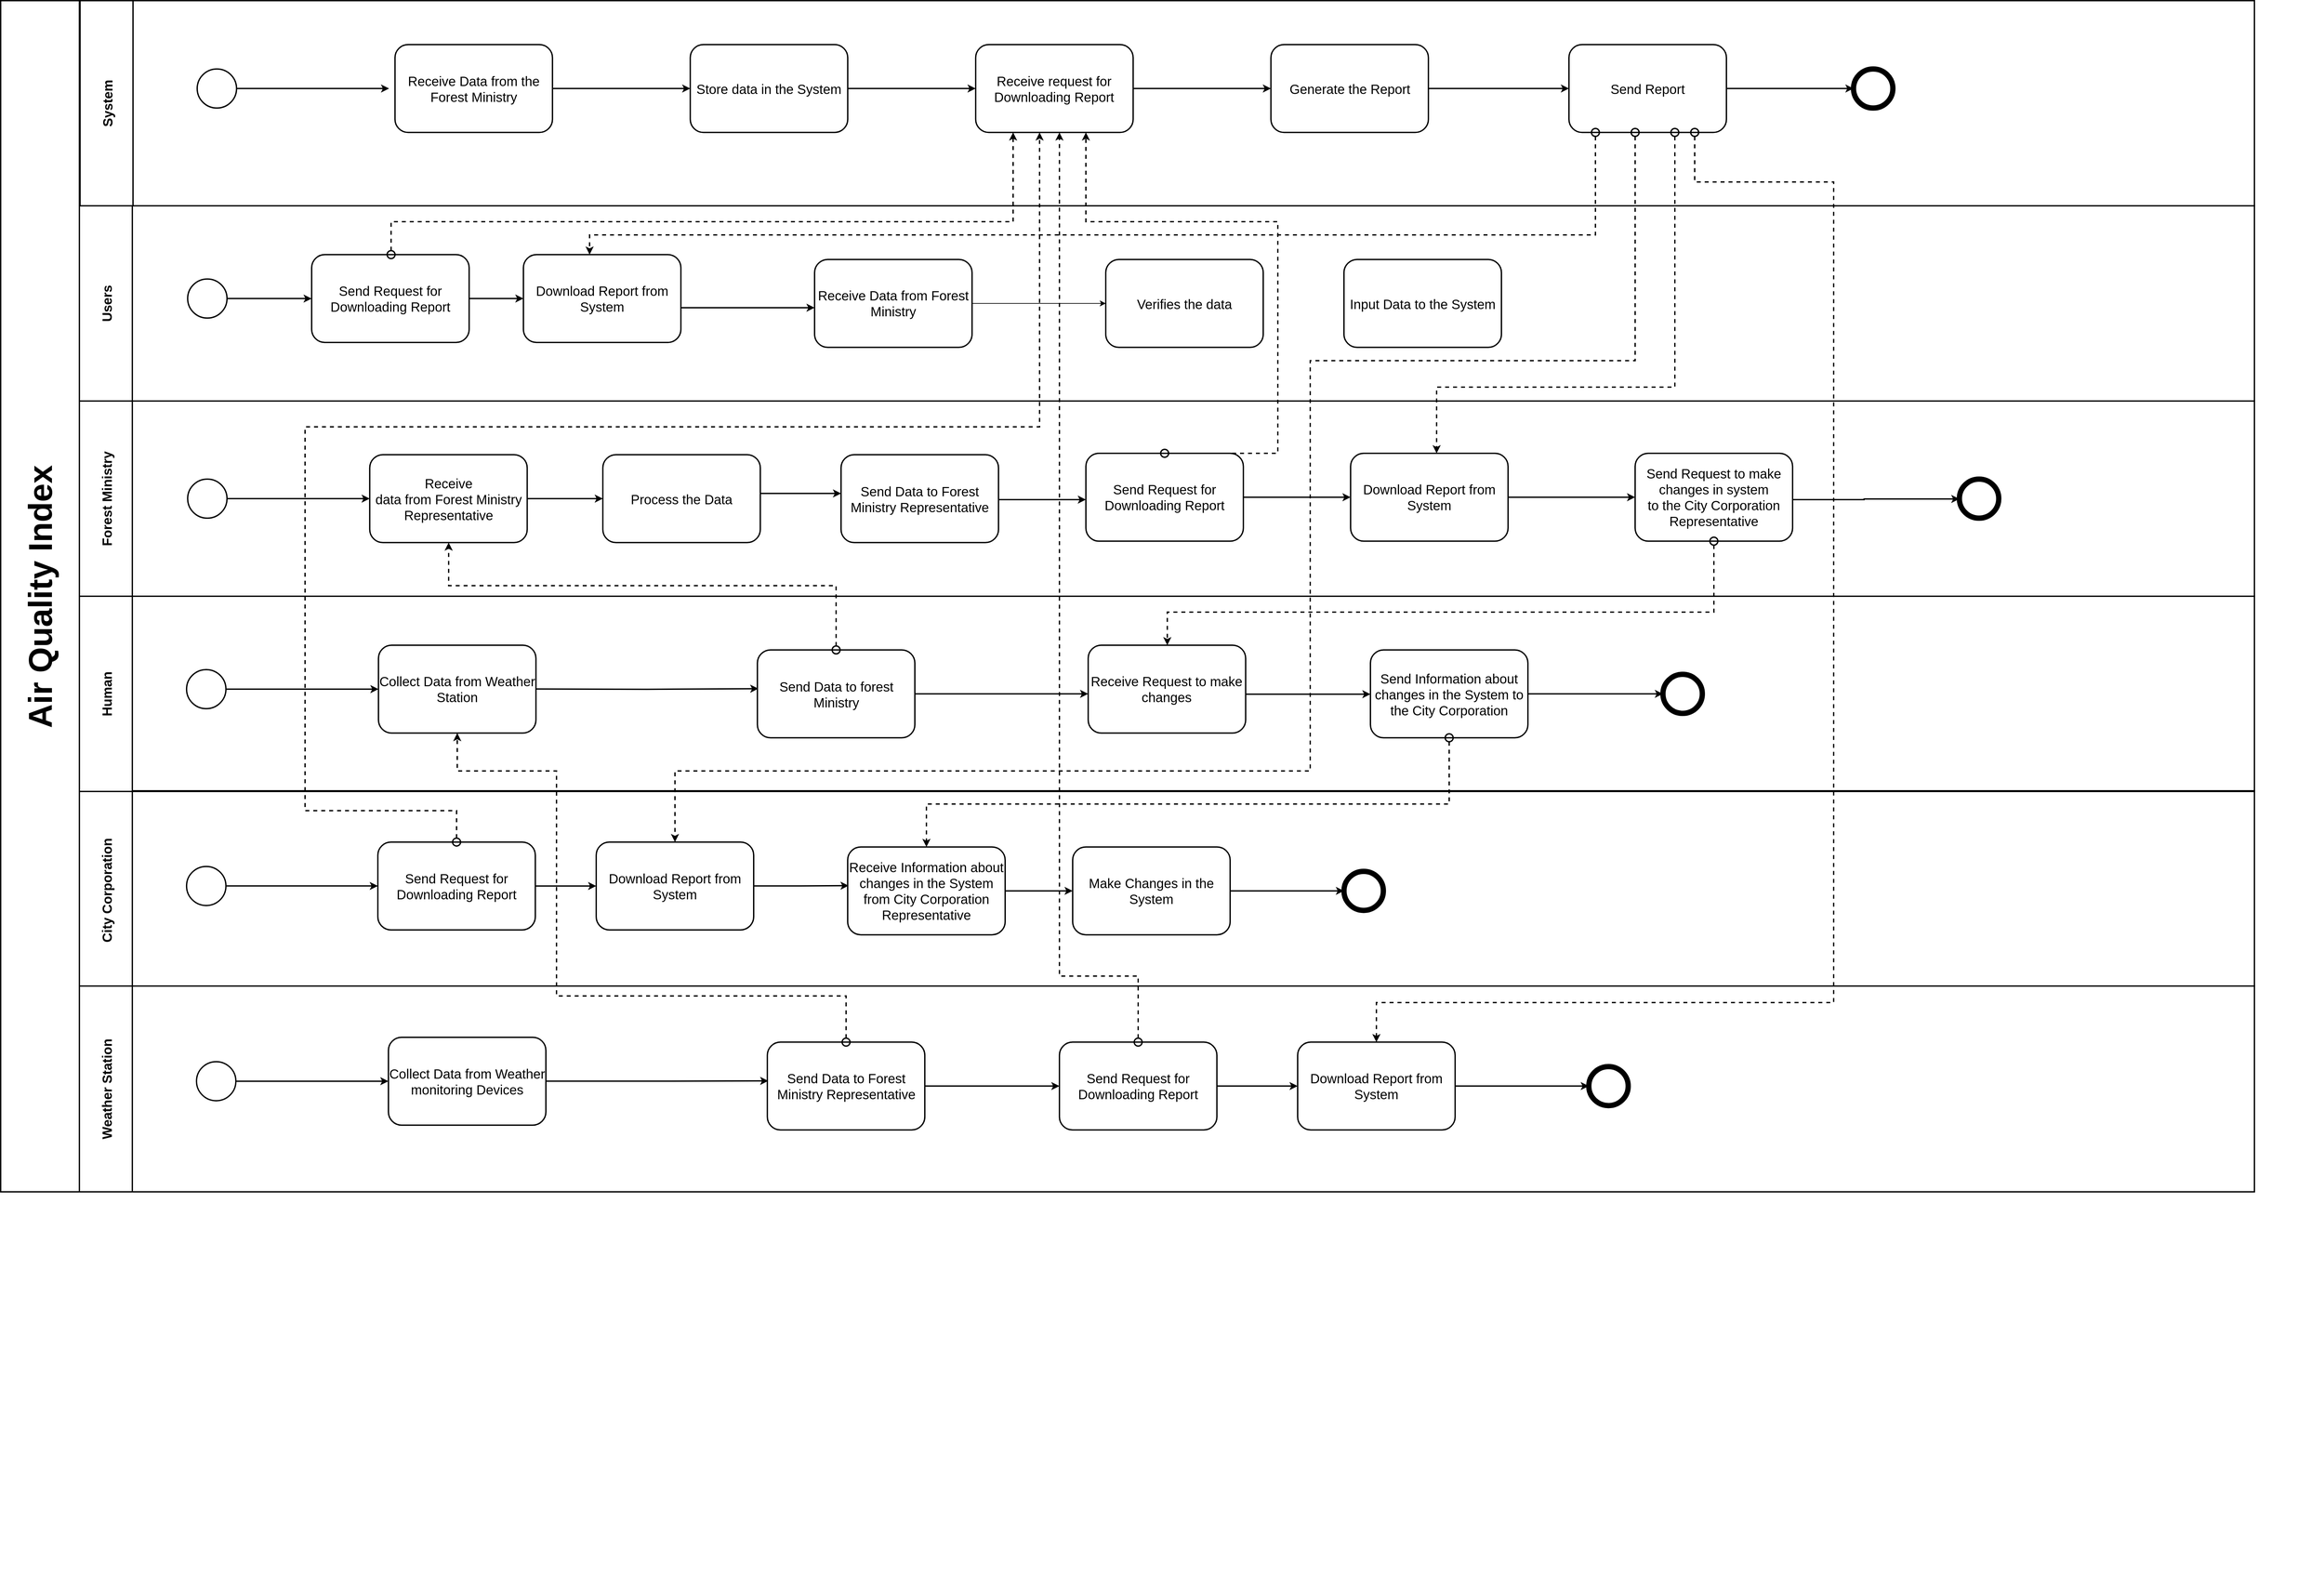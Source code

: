 <mxfile version="20.2.6" type="github">
  <diagram id="EGwHfUXkq1iX7QBWrGjY" name="Page-1">
    <mxGraphModel dx="4152" dy="3416" grid="1" gridSize="10" guides="1" tooltips="1" connect="1" arrows="1" fold="1" page="1" pageScale="1" pageWidth="850" pageHeight="1100" math="0" shadow="0">
      <root>
        <mxCell id="0" />
        <mxCell id="1" parent="0" />
        <mxCell id="KPnS5FJmeg73gy5v9fOs-1" value="" style="group;horizontal=0;" parent="1" connectable="0" vertex="1">
          <mxGeometry x="170" y="-744" width="3510" height="2360" as="geometry" />
        </mxCell>
        <mxCell id="KPnS5FJmeg73gy5v9fOs-2" value="Users" style="swimlane;horizontal=0;startSize=80;strokeWidth=2;fontSize=20;" parent="KPnS5FJmeg73gy5v9fOs-1" vertex="1">
          <mxGeometry x="118.983" y="300" width="3286.907" height="295" as="geometry" />
        </mxCell>
        <mxCell id="KPnS5FJmeg73gy5v9fOs-3" style="edgeStyle=orthogonalEdgeStyle;shape=connector;rounded=0;orthogonalLoop=1;jettySize=auto;html=1;exitX=1;exitY=0.5;exitDx=0;exitDy=0;exitPerimeter=0;labelBackgroundColor=default;fontFamily=Helvetica;fontSize=11;fontColor=default;startArrow=none;startFill=0;endArrow=classic;strokeColor=default;strokeWidth=2;" parent="KPnS5FJmeg73gy5v9fOs-2" source="KPnS5FJmeg73gy5v9fOs-4" target="KPnS5FJmeg73gy5v9fOs-8" edge="1">
          <mxGeometry relative="1" as="geometry" />
        </mxCell>
        <mxCell id="KPnS5FJmeg73gy5v9fOs-4" value="" style="strokeWidth=2;html=1;shape=mxgraph.flowchart.start_2;whiteSpace=wrap;" parent="KPnS5FJmeg73gy5v9fOs-2" vertex="1">
          <mxGeometry x="163.602" y="110.625" width="59.492" height="59" as="geometry" />
        </mxCell>
        <mxCell id="KPnS5FJmeg73gy5v9fOs-5" value="&lt;span style=&quot;font-size: 20px;&quot;&gt;Download Report from System&lt;/span&gt;" style="rounded=1;whiteSpace=wrap;html=1;strokeWidth=2;" parent="KPnS5FJmeg73gy5v9fOs-2" vertex="1">
          <mxGeometry x="671.017" y="73.75" width="237.966" height="132.75" as="geometry" />
        </mxCell>
        <mxCell id="KPnS5FJmeg73gy5v9fOs-6" style="edgeStyle=orthogonalEdgeStyle;rounded=0;orthogonalLoop=1;jettySize=auto;html=1;strokeWidth=2;" parent="KPnS5FJmeg73gy5v9fOs-2" source="KPnS5FJmeg73gy5v9fOs-5" target="KPnS5FJmeg73gy5v9fOs-10" edge="1">
          <mxGeometry relative="1" as="geometry">
            <mxPoint x="1081.017" y="144" as="targetPoint" />
            <Array as="points">
              <mxPoint x="1081" y="154" />
              <mxPoint x="1081" y="154" />
            </Array>
          </mxGeometry>
        </mxCell>
        <mxCell id="KPnS5FJmeg73gy5v9fOs-7" style="edgeStyle=orthogonalEdgeStyle;shape=connector;rounded=0;orthogonalLoop=1;jettySize=auto;html=1;exitX=1;exitY=0.5;exitDx=0;exitDy=0;entryX=0;entryY=0.5;entryDx=0;entryDy=0;labelBackgroundColor=default;fontFamily=Helvetica;fontSize=11;fontColor=default;startArrow=none;startFill=0;endArrow=classic;strokeColor=default;strokeWidth=2;" parent="KPnS5FJmeg73gy5v9fOs-2" source="KPnS5FJmeg73gy5v9fOs-8" target="KPnS5FJmeg73gy5v9fOs-5" edge="1">
          <mxGeometry relative="1" as="geometry" />
        </mxCell>
        <mxCell id="KPnS5FJmeg73gy5v9fOs-8" value="&lt;span style=&quot;font-size: 20px;&quot;&gt;Send Request for Downloading Report&lt;/span&gt;" style="rounded=1;whiteSpace=wrap;html=1;strokeWidth=2;" parent="KPnS5FJmeg73gy5v9fOs-2" vertex="1">
          <mxGeometry x="351.013" y="73.75" width="237.966" height="132.75" as="geometry" />
        </mxCell>
        <mxCell id="KPnS5FJmeg73gy5v9fOs-9" style="edgeStyle=orthogonalEdgeStyle;rounded=0;orthogonalLoop=1;jettySize=auto;html=1;exitX=1;exitY=0.5;exitDx=0;exitDy=0;" parent="KPnS5FJmeg73gy5v9fOs-2" source="KPnS5FJmeg73gy5v9fOs-10" target="KPnS5FJmeg73gy5v9fOs-11" edge="1">
          <mxGeometry relative="1" as="geometry" />
        </mxCell>
        <mxCell id="KPnS5FJmeg73gy5v9fOs-10" value="&lt;span style=&quot;font-size: 20px;&quot;&gt;Receive Data from Forest Ministry&lt;/span&gt;" style="rounded=1;whiteSpace=wrap;html=1;strokeWidth=2;" parent="KPnS5FJmeg73gy5v9fOs-2" vertex="1">
          <mxGeometry x="1111.017" y="81.12" width="237.966" height="132.75" as="geometry" />
        </mxCell>
        <mxCell id="KPnS5FJmeg73gy5v9fOs-11" value="&lt;span style=&quot;font-size: 20px;&quot;&gt;Verifies the data&lt;/span&gt;" style="rounded=1;whiteSpace=wrap;html=1;strokeWidth=2;" parent="KPnS5FJmeg73gy5v9fOs-2" vertex="1">
          <mxGeometry x="1551.017" y="81.13" width="237.966" height="132.75" as="geometry" />
        </mxCell>
        <mxCell id="KPnS5FJmeg73gy5v9fOs-12" value="&lt;span style=&quot;font-size: 20px;&quot;&gt;Input Data to the System&lt;/span&gt;" style="rounded=1;whiteSpace=wrap;html=1;strokeWidth=2;" parent="KPnS5FJmeg73gy5v9fOs-2" vertex="1">
          <mxGeometry x="1911.017" y="81.13" width="237.966" height="132.75" as="geometry" />
        </mxCell>
        <mxCell id="KPnS5FJmeg73gy5v9fOs-13" value="" style="group;strokeWidth=2;" parent="KPnS5FJmeg73gy5v9fOs-1" connectable="0" vertex="1">
          <mxGeometry x="118.983" y="595" width="3391.017" height="1770" as="geometry" />
        </mxCell>
        <mxCell id="KPnS5FJmeg73gy5v9fOs-14" value="" style="group;strokeWidth=2;" parent="KPnS5FJmeg73gy5v9fOs-13" connectable="0" vertex="1">
          <mxGeometry y="295" width="3331.525" height="1475" as="geometry" />
        </mxCell>
        <mxCell id="KPnS5FJmeg73gy5v9fOs-15" value="" style="group;strokeWidth=2;" parent="KPnS5FJmeg73gy5v9fOs-14" connectable="0" vertex="1">
          <mxGeometry width="3331.525" height="1475" as="geometry" />
        </mxCell>
        <mxCell id="KPnS5FJmeg73gy5v9fOs-16" value="Weather Station" style="swimlane;horizontal=0;startSize=80;fillStyle=solid;strokeWidth=2;fontSize=20;fontStyle=1" parent="KPnS5FJmeg73gy5v9fOs-15" vertex="1">
          <mxGeometry y="589" width="3286.91" height="311" as="geometry" />
        </mxCell>
        <mxCell id="KPnS5FJmeg73gy5v9fOs-17" style="edgeStyle=orthogonalEdgeStyle;rounded=0;orthogonalLoop=1;jettySize=auto;html=1;entryX=0;entryY=0.5;entryDx=0;entryDy=0;strokeWidth=2;" parent="KPnS5FJmeg73gy5v9fOs-16" source="KPnS5FJmeg73gy5v9fOs-18" target="KPnS5FJmeg73gy5v9fOs-20" edge="1">
          <mxGeometry relative="1" as="geometry" />
        </mxCell>
        <mxCell id="KPnS5FJmeg73gy5v9fOs-18" value="" style="strokeWidth=2;html=1;shape=mxgraph.flowchart.start_2;whiteSpace=wrap;" parent="KPnS5FJmeg73gy5v9fOs-16" vertex="1">
          <mxGeometry x="176.987" y="114.313" width="59.492" height="59" as="geometry" />
        </mxCell>
        <mxCell id="KPnS5FJmeg73gy5v9fOs-19" style="edgeStyle=orthogonalEdgeStyle;rounded=0;orthogonalLoop=1;jettySize=auto;html=1;entryX=0.006;entryY=0.441;entryDx=0;entryDy=0;entryPerimeter=0;strokeWidth=2;" parent="KPnS5FJmeg73gy5v9fOs-16" source="KPnS5FJmeg73gy5v9fOs-20" target="KPnS5FJmeg73gy5v9fOs-22" edge="1">
          <mxGeometry relative="1" as="geometry" />
        </mxCell>
        <mxCell id="KPnS5FJmeg73gy5v9fOs-20" value="&lt;font style=&quot;font-size: 20px;&quot;&gt;Collect Data from Weather monitoring Devices&lt;/font&gt;" style="rounded=1;whiteSpace=wrap;html=1;strokeWidth=2;" parent="KPnS5FJmeg73gy5v9fOs-16" vertex="1">
          <mxGeometry x="467.008" y="77.438" width="237.966" height="132.75" as="geometry" />
        </mxCell>
        <mxCell id="KPnS5FJmeg73gy5v9fOs-21" style="edgeStyle=orthogonalEdgeStyle;rounded=0;orthogonalLoop=1;jettySize=auto;html=1;strokeWidth=2;" parent="KPnS5FJmeg73gy5v9fOs-16" source="KPnS5FJmeg73gy5v9fOs-22" target="KPnS5FJmeg73gy5v9fOs-25" edge="1">
          <mxGeometry relative="1" as="geometry">
            <mxPoint x="1502.16" y="150.845" as="targetPoint" />
          </mxGeometry>
        </mxCell>
        <mxCell id="KPnS5FJmeg73gy5v9fOs-22" value="&lt;font style=&quot;font-size: 20px;&quot;&gt;Send Data to Forest Ministry Representative&lt;/font&gt;" style="rounded=1;whiteSpace=wrap;html=1;strokeWidth=2;" parent="KPnS5FJmeg73gy5v9fOs-16" vertex="1">
          <mxGeometry x="1039.614" y="84.812" width="237.966" height="132.75" as="geometry" />
        </mxCell>
        <mxCell id="KPnS5FJmeg73gy5v9fOs-23" value="&lt;font style=&quot;font-size: 20px;&quot;&gt;Download Report from System&lt;/font&gt;" style="rounded=1;whiteSpace=wrap;html=1;strokeWidth=2;" parent="KPnS5FJmeg73gy5v9fOs-16" vertex="1">
          <mxGeometry x="1841.013" y="84.81" width="237.966" height="132.75" as="geometry" />
        </mxCell>
        <mxCell id="KPnS5FJmeg73gy5v9fOs-24" style="edgeStyle=orthogonalEdgeStyle;rounded=0;orthogonalLoop=1;jettySize=auto;html=1;strokeWidth=2;" parent="KPnS5FJmeg73gy5v9fOs-16" source="KPnS5FJmeg73gy5v9fOs-23" target="KPnS5FJmeg73gy5v9fOs-27" edge="1">
          <mxGeometry relative="1" as="geometry">
            <mxPoint x="2242.447" y="150.728" as="targetPoint" />
          </mxGeometry>
        </mxCell>
        <mxCell id="KPnS5FJmeg73gy5v9fOs-25" value="&lt;font style=&quot;font-size: 20px;&quot;&gt;Send Request for Downloading Report&lt;/font&gt;" style="rounded=1;whiteSpace=wrap;html=1;strokeWidth=2;" parent="KPnS5FJmeg73gy5v9fOs-16" vertex="1">
          <mxGeometry x="1481.013" y="84.81" width="237.966" height="132.75" as="geometry" />
        </mxCell>
        <mxCell id="KPnS5FJmeg73gy5v9fOs-26" style="edgeStyle=orthogonalEdgeStyle;rounded=0;orthogonalLoop=1;jettySize=auto;html=1;strokeWidth=2;" parent="KPnS5FJmeg73gy5v9fOs-16" source="KPnS5FJmeg73gy5v9fOs-25" target="KPnS5FJmeg73gy5v9fOs-23" edge="1">
          <mxGeometry relative="1" as="geometry">
            <mxPoint x="1482.036" y="-278.965" as="sourcePoint" />
            <mxPoint x="1532.034" y="-272.63" as="targetPoint" />
          </mxGeometry>
        </mxCell>
        <mxCell id="KPnS5FJmeg73gy5v9fOs-27" value="" style="strokeWidth=8;html=1;shape=mxgraph.flowchart.start_2;whiteSpace=wrap;" parent="KPnS5FJmeg73gy5v9fOs-16" vertex="1">
          <mxGeometry x="2281.021" y="121.69" width="59.492" height="59" as="geometry" />
        </mxCell>
        <mxCell id="KPnS5FJmeg73gy5v9fOs-28" value="City Corporation " style="swimlane;horizontal=0;startSize=80;strokeWidth=2;fontSize=20;" parent="KPnS5FJmeg73gy5v9fOs-15" vertex="1">
          <mxGeometry y="294" width="3286.907" height="295" as="geometry" />
        </mxCell>
        <mxCell id="KPnS5FJmeg73gy5v9fOs-29" value="" style="strokeWidth=2;html=1;shape=mxgraph.flowchart.start_2;whiteSpace=wrap;" parent="KPnS5FJmeg73gy5v9fOs-28" vertex="1">
          <mxGeometry x="161.952" y="114.315" width="59.492" height="59" as="geometry" />
        </mxCell>
        <mxCell id="KPnS5FJmeg73gy5v9fOs-30" value="" style="strokeWidth=8;html=1;shape=mxgraph.flowchart.start_2;whiteSpace=wrap;" parent="KPnS5FJmeg73gy5v9fOs-28" vertex="1">
          <mxGeometry x="1911.021" y="121.69" width="59.492" height="59" as="geometry" />
        </mxCell>
        <mxCell id="KPnS5FJmeg73gy5v9fOs-31" value="&lt;font style=&quot;font-size: 20px;&quot;&gt;Download Report from System&lt;/font&gt;" style="rounded=1;whiteSpace=wrap;html=1;strokeWidth=2;" parent="KPnS5FJmeg73gy5v9fOs-28" vertex="1">
          <mxGeometry x="781.013" y="77.44" width="237.966" height="132.75" as="geometry" />
        </mxCell>
        <mxCell id="KPnS5FJmeg73gy5v9fOs-32" style="edgeStyle=orthogonalEdgeStyle;rounded=0;orthogonalLoop=1;jettySize=auto;html=1;strokeWidth=2;" parent="KPnS5FJmeg73gy5v9fOs-28" source="KPnS5FJmeg73gy5v9fOs-29" target="KPnS5FJmeg73gy5v9fOs-38" edge="1">
          <mxGeometry relative="1" as="geometry">
            <mxPoint x="411.017" y="144" as="targetPoint" />
          </mxGeometry>
        </mxCell>
        <mxCell id="KPnS5FJmeg73gy5v9fOs-33" style="edgeStyle=orthogonalEdgeStyle;rounded=0;orthogonalLoop=1;jettySize=auto;html=1;strokeWidth=2;" parent="KPnS5FJmeg73gy5v9fOs-28" source="KPnS5FJmeg73gy5v9fOs-34" target="KPnS5FJmeg73gy5v9fOs-36" edge="1">
          <mxGeometry relative="1" as="geometry">
            <mxPoint x="1501.017" y="151" as="targetPoint" />
          </mxGeometry>
        </mxCell>
        <mxCell id="KPnS5FJmeg73gy5v9fOs-34" value="&lt;font style=&quot;font-size: 20px;&quot;&gt;Receive Information about changes in the System from City Corporation Representative&lt;/font&gt;" style="rounded=1;whiteSpace=wrap;html=1;strokeWidth=2;" parent="KPnS5FJmeg73gy5v9fOs-28" vertex="1">
          <mxGeometry x="1161.019" y="84.815" width="237.966" height="132.75" as="geometry" />
        </mxCell>
        <mxCell id="KPnS5FJmeg73gy5v9fOs-35" style="edgeStyle=orthogonalEdgeStyle;rounded=0;orthogonalLoop=1;jettySize=auto;html=1;entryX=0.006;entryY=0.441;entryDx=0;entryDy=0;entryPerimeter=0;strokeWidth=2;" parent="KPnS5FJmeg73gy5v9fOs-28" source="KPnS5FJmeg73gy5v9fOs-31" target="KPnS5FJmeg73gy5v9fOs-34" edge="1">
          <mxGeometry relative="1" as="geometry" />
        </mxCell>
        <mxCell id="KPnS5FJmeg73gy5v9fOs-36" value="&lt;font style=&quot;font-size: 20px;&quot;&gt;Make Changes in the System&lt;/font&gt;" style="rounded=1;whiteSpace=wrap;html=1;strokeWidth=2;" parent="KPnS5FJmeg73gy5v9fOs-28" vertex="1">
          <mxGeometry x="1501.019" y="84.815" width="237.966" height="132.75" as="geometry" />
        </mxCell>
        <mxCell id="KPnS5FJmeg73gy5v9fOs-37" style="edgeStyle=orthogonalEdgeStyle;rounded=0;orthogonalLoop=1;jettySize=auto;html=1;strokeWidth=2;" parent="KPnS5FJmeg73gy5v9fOs-28" source="KPnS5FJmeg73gy5v9fOs-36" target="KPnS5FJmeg73gy5v9fOs-30" edge="1">
          <mxGeometry relative="1" as="geometry">
            <mxPoint x="1751.015" y="150.6" as="sourcePoint" />
            <mxPoint x="1891.017" y="151" as="targetPoint" />
          </mxGeometry>
        </mxCell>
        <mxCell id="KPnS5FJmeg73gy5v9fOs-38" value="&lt;font style=&quot;font-size: 20px;&quot;&gt;Send Request for Downloading Report&lt;/font&gt;" style="rounded=1;whiteSpace=wrap;html=1;strokeWidth=2;" parent="KPnS5FJmeg73gy5v9fOs-28" vertex="1">
          <mxGeometry x="451.013" y="77.44" width="237.966" height="132.75" as="geometry" />
        </mxCell>
        <mxCell id="KPnS5FJmeg73gy5v9fOs-39" style="edgeStyle=orthogonalEdgeStyle;rounded=0;orthogonalLoop=1;jettySize=auto;html=1;strokeWidth=2;" parent="KPnS5FJmeg73gy5v9fOs-28" source="KPnS5FJmeg73gy5v9fOs-38" target="KPnS5FJmeg73gy5v9fOs-31" edge="1">
          <mxGeometry relative="1" as="geometry">
            <mxPoint x="711.019" y="153.665" as="sourcePoint" />
            <mxPoint x="761.017" y="160" as="targetPoint" />
          </mxGeometry>
        </mxCell>
        <mxCell id="KPnS5FJmeg73gy5v9fOs-40" value="Human" style="swimlane;horizontal=0;startSize=80;strokeWidth=2;fontSize=20;" parent="KPnS5FJmeg73gy5v9fOs-15" vertex="1">
          <mxGeometry width="3286.907" height="295" as="geometry" />
        </mxCell>
        <mxCell id="KPnS5FJmeg73gy5v9fOs-41" value="" style="strokeWidth=2;html=1;shape=mxgraph.flowchart.start_2;whiteSpace=wrap;" parent="KPnS5FJmeg73gy5v9fOs-40" vertex="1">
          <mxGeometry x="161.952" y="110.875" width="59.492" height="59" as="geometry" />
        </mxCell>
        <mxCell id="KPnS5FJmeg73gy5v9fOs-42" style="edgeStyle=orthogonalEdgeStyle;rounded=0;orthogonalLoop=1;jettySize=auto;html=1;entryX=0;entryY=0.5;entryDx=0;entryDy=0;strokeWidth=2;" parent="KPnS5FJmeg73gy5v9fOs-40" source="KPnS5FJmeg73gy5v9fOs-41" target="KPnS5FJmeg73gy5v9fOs-43" edge="1">
          <mxGeometry relative="1" as="geometry" />
        </mxCell>
        <mxCell id="KPnS5FJmeg73gy5v9fOs-43" value="&lt;font style=&quot;font-size: 20px;&quot;&gt;Collect Data from Weather Station&lt;/font&gt;" style="rounded=1;whiteSpace=wrap;html=1;strokeWidth=2;" parent="KPnS5FJmeg73gy5v9fOs-40" vertex="1">
          <mxGeometry x="451.973" y="74.0" width="237.966" height="132.75" as="geometry" />
        </mxCell>
        <mxCell id="KPnS5FJmeg73gy5v9fOs-44" style="edgeStyle=orthogonalEdgeStyle;rounded=0;orthogonalLoop=1;jettySize=auto;html=1;entryX=0.006;entryY=0.441;entryDx=0;entryDy=0;entryPerimeter=0;strokeWidth=2;" parent="KPnS5FJmeg73gy5v9fOs-40" target="KPnS5FJmeg73gy5v9fOs-45" edge="1">
          <mxGeometry relative="1" as="geometry">
            <mxPoint x="689.939" y="140.075" as="sourcePoint" />
          </mxGeometry>
        </mxCell>
        <mxCell id="KPnS5FJmeg73gy5v9fOs-45" value="&lt;font style=&quot;font-size: 20px;&quot;&gt;Send Data to forest Ministry&lt;/font&gt;" style="rounded=1;whiteSpace=wrap;html=1;strokeWidth=2;" parent="KPnS5FJmeg73gy5v9fOs-40" vertex="1">
          <mxGeometry x="1024.579" y="81.125" width="237.966" height="132.75" as="geometry" />
        </mxCell>
        <mxCell id="KPnS5FJmeg73gy5v9fOs-46" value="&lt;font style=&quot;font-size: 20px;&quot;&gt;Receive Request to make changes&lt;/font&gt;" style="rounded=1;whiteSpace=wrap;html=1;strokeWidth=2;" parent="KPnS5FJmeg73gy5v9fOs-40" vertex="1">
          <mxGeometry x="1524.469" y="74.005" width="237.966" height="132.75" as="geometry" />
        </mxCell>
        <mxCell id="KPnS5FJmeg73gy5v9fOs-47" style="edgeStyle=orthogonalEdgeStyle;rounded=0;orthogonalLoop=1;jettySize=auto;html=1;strokeWidth=2;" parent="KPnS5FJmeg73gy5v9fOs-40" source="KPnS5FJmeg73gy5v9fOs-45" target="KPnS5FJmeg73gy5v9fOs-46" edge="1">
          <mxGeometry relative="1" as="geometry">
            <mxPoint x="1281.019" y="150.235" as="sourcePoint" />
            <mxPoint x="1481.017" y="164" as="targetPoint" />
            <Array as="points">
              <mxPoint x="1451" y="148" />
              <mxPoint x="1451" y="148" />
            </Array>
          </mxGeometry>
        </mxCell>
        <mxCell id="KPnS5FJmeg73gy5v9fOs-48" value="&lt;font style=&quot;font-size: 20px;&quot;&gt;Send Information about changes in the System to the City Corporation&lt;/font&gt;" style="rounded=1;whiteSpace=wrap;html=1;strokeWidth=2;" parent="KPnS5FJmeg73gy5v9fOs-40" vertex="1">
          <mxGeometry x="1951.019" y="81.125" width="237.966" height="132.75" as="geometry" />
        </mxCell>
        <mxCell id="KPnS5FJmeg73gy5v9fOs-49" style="edgeStyle=orthogonalEdgeStyle;rounded=0;orthogonalLoop=1;jettySize=auto;html=1;strokeWidth=2;" parent="KPnS5FJmeg73gy5v9fOs-40" source="KPnS5FJmeg73gy5v9fOs-46" target="KPnS5FJmeg73gy5v9fOs-48" edge="1">
          <mxGeometry relative="1" as="geometry">
            <mxPoint x="1791.015" y="146.781" as="sourcePoint" />
            <mxPoint x="1908.017" y="154" as="targetPoint" />
            <Array as="points">
              <mxPoint x="1811" y="148" />
              <mxPoint x="1811" y="148" />
            </Array>
          </mxGeometry>
        </mxCell>
        <mxCell id="KPnS5FJmeg73gy5v9fOs-50" value="" style="strokeWidth=8;html=1;shape=mxgraph.flowchart.start_2;whiteSpace=wrap;" parent="KPnS5FJmeg73gy5v9fOs-40" vertex="1">
          <mxGeometry x="2393.051" y="118.0" width="59.492" height="59" as="geometry" />
        </mxCell>
        <mxCell id="KPnS5FJmeg73gy5v9fOs-51" style="edgeStyle=orthogonalEdgeStyle;rounded=0;orthogonalLoop=1;jettySize=auto;html=1;strokeWidth=2;" parent="KPnS5FJmeg73gy5v9fOs-40" source="KPnS5FJmeg73gy5v9fOs-48" target="KPnS5FJmeg73gy5v9fOs-50" edge="1">
          <mxGeometry relative="1" as="geometry">
            <mxPoint x="2221.015" y="147.453" as="sourcePoint" />
            <mxPoint x="2084.064" y="-292.69" as="targetPoint" />
          </mxGeometry>
        </mxCell>
        <mxCell id="KPnS5FJmeg73gy5v9fOs-52" style="edgeStyle=orthogonalEdgeStyle;rounded=0;orthogonalLoop=1;jettySize=auto;html=1;dashed=1;startArrow=oval;startFill=0;endArrow=classic;endFill=1;strokeWidth=2;startSize=12;" parent="KPnS5FJmeg73gy5v9fOs-15" source="KPnS5FJmeg73gy5v9fOs-22" target="KPnS5FJmeg73gy5v9fOs-43" edge="1">
          <mxGeometry relative="1" as="geometry">
            <Array as="points">
              <mxPoint x="1159" y="604" />
              <mxPoint x="721" y="604" />
              <mxPoint x="721" y="264" />
              <mxPoint x="571" y="264" />
            </Array>
            <mxPoint x="251.017" y="234" as="targetPoint" />
          </mxGeometry>
        </mxCell>
        <mxCell id="KPnS5FJmeg73gy5v9fOs-53" style="edgeStyle=orthogonalEdgeStyle;rounded=0;orthogonalLoop=1;jettySize=auto;html=1;exitX=0.5;exitY=1;exitDx=0;exitDy=0;dashed=1;startArrow=oval;startFill=0;startSize=12;sourcePerimeterSpacing=0;strokeWidth=2;" parent="KPnS5FJmeg73gy5v9fOs-15" source="KPnS5FJmeg73gy5v9fOs-48" target="KPnS5FJmeg73gy5v9fOs-34" edge="1">
          <mxGeometry relative="1" as="geometry">
            <Array as="points">
              <mxPoint x="2070" y="314" />
              <mxPoint x="1280" y="314" />
            </Array>
          </mxGeometry>
        </mxCell>
        <mxCell id="KPnS5FJmeg73gy5v9fOs-54" value="Forest Ministry" style="swimlane;horizontal=0;startSize=80;strokeWidth=2;fontSize=20;rounded=0;swimlaneLine=1;" parent="KPnS5FJmeg73gy5v9fOs-13" vertex="1">
          <mxGeometry width="3286.907" height="295" as="geometry">
            <mxRectangle x="880" y="360" width="40" height="150" as="alternateBounds" />
          </mxGeometry>
        </mxCell>
        <mxCell id="KPnS5FJmeg73gy5v9fOs-55" style="edgeStyle=orthogonalEdgeStyle;rounded=0;orthogonalLoop=1;jettySize=auto;html=1;strokeWidth=2;" parent="KPnS5FJmeg73gy5v9fOs-54" source="KPnS5FJmeg73gy5v9fOs-63" target="KPnS5FJmeg73gy5v9fOs-67" edge="1">
          <mxGeometry relative="1" as="geometry">
            <mxPoint x="2341.017" y="145.38" as="targetPoint" />
            <mxPoint x="2111.017" y="149" as="sourcePoint" />
          </mxGeometry>
        </mxCell>
        <mxCell id="KPnS5FJmeg73gy5v9fOs-56" value="&lt;font style=&quot;font-size: 20px;&quot;&gt;Send Data to Forest Ministry Representative&lt;/font&gt;" style="rounded=1;whiteSpace=wrap;html=1;strokeWidth=2;" parent="KPnS5FJmeg73gy5v9fOs-54" vertex="1">
          <mxGeometry x="1151.012" y="81.125" width="237.966" height="132.75" as="geometry" />
        </mxCell>
        <mxCell id="KPnS5FJmeg73gy5v9fOs-57" style="edgeStyle=orthogonalEdgeStyle;rounded=0;orthogonalLoop=1;jettySize=auto;html=1;entryX=0;entryY=0.5;entryDx=0;entryDy=0;strokeWidth=2;" parent="KPnS5FJmeg73gy5v9fOs-54" source="KPnS5FJmeg73gy5v9fOs-62" target="KPnS5FJmeg73gy5v9fOs-61" edge="1">
          <mxGeometry relative="1" as="geometry" />
        </mxCell>
        <mxCell id="KPnS5FJmeg73gy5v9fOs-58" style="edgeStyle=orthogonalEdgeStyle;rounded=0;orthogonalLoop=1;jettySize=auto;html=1;exitX=1;exitY=0.441;exitDx=0;exitDy=0;exitPerimeter=0;strokeWidth=2;" parent="KPnS5FJmeg73gy5v9fOs-54" source="KPnS5FJmeg73gy5v9fOs-59" target="KPnS5FJmeg73gy5v9fOs-56" edge="1">
          <mxGeometry relative="1" as="geometry">
            <mxPoint x="1181.017" y="140" as="targetPoint" />
            <Array as="points">
              <mxPoint x="1190" y="140" />
              <mxPoint x="1190" y="147" />
            </Array>
          </mxGeometry>
        </mxCell>
        <mxCell id="KPnS5FJmeg73gy5v9fOs-59" value="&lt;font style=&quot;font-size: 20px;&quot;&gt;Process the Data&lt;/font&gt;" style="rounded=1;whiteSpace=wrap;html=1;strokeWidth=2;" parent="KPnS5FJmeg73gy5v9fOs-54" vertex="1">
          <mxGeometry x="791.014" y="81.125" width="237.966" height="132.75" as="geometry" />
        </mxCell>
        <mxCell id="KPnS5FJmeg73gy5v9fOs-60" style="edgeStyle=orthogonalEdgeStyle;rounded=0;orthogonalLoop=1;jettySize=auto;html=1;exitX=1;exitY=0.5;exitDx=0;exitDy=0;entryX=0;entryY=0.5;entryDx=0;entryDy=0;fontSize=27;strokeWidth=2;" parent="KPnS5FJmeg73gy5v9fOs-54" source="KPnS5FJmeg73gy5v9fOs-61" target="KPnS5FJmeg73gy5v9fOs-59" edge="1">
          <mxGeometry relative="1" as="geometry" />
        </mxCell>
        <mxCell id="KPnS5FJmeg73gy5v9fOs-61" value="&lt;span style=&quot;font-size: 20px;&quot;&gt;Receive&lt;br&gt;data from Forest Ministry Representative&lt;/span&gt;" style="rounded=1;whiteSpace=wrap;html=1;strokeWidth=2;" parent="KPnS5FJmeg73gy5v9fOs-54" vertex="1">
          <mxGeometry x="438.75" y="81.125" width="237.966" height="132.75" as="geometry" />
        </mxCell>
        <mxCell id="KPnS5FJmeg73gy5v9fOs-62" value="" style="strokeWidth=2;html=1;shape=mxgraph.flowchart.start_2;whiteSpace=wrap;" parent="KPnS5FJmeg73gy5v9fOs-54" vertex="1">
          <mxGeometry x="163.602" y="118" width="59.492" height="59" as="geometry" />
        </mxCell>
        <mxCell id="KPnS5FJmeg73gy5v9fOs-63" value="&lt;font style=&quot;font-size: 20px;&quot;&gt;Download Report from System&lt;/font&gt;" style="rounded=1;whiteSpace=wrap;html=1;strokeWidth=2;" parent="KPnS5FJmeg73gy5v9fOs-54" vertex="1">
          <mxGeometry x="1921.013" y="79" width="237.966" height="132.75" as="geometry" />
        </mxCell>
        <mxCell id="KPnS5FJmeg73gy5v9fOs-64" value="&lt;font style=&quot;font-size: 20px;&quot;&gt;Send Request for Downloading Report&lt;/font&gt;" style="rounded=1;whiteSpace=wrap;html=1;strokeWidth=2;" parent="KPnS5FJmeg73gy5v9fOs-54" vertex="1">
          <mxGeometry x="1521.013" y="79" width="237.966" height="132.75" as="geometry" />
        </mxCell>
        <mxCell id="KPnS5FJmeg73gy5v9fOs-65" style="edgeStyle=orthogonalEdgeStyle;rounded=0;orthogonalLoop=1;jettySize=auto;html=1;strokeWidth=2;" parent="KPnS5FJmeg73gy5v9fOs-54" source="KPnS5FJmeg73gy5v9fOs-64" target="KPnS5FJmeg73gy5v9fOs-63" edge="1">
          <mxGeometry relative="1" as="geometry">
            <mxPoint x="1861.017" y="139" as="targetPoint" />
            <mxPoint x="1771.019" y="144.79" as="sourcePoint" />
          </mxGeometry>
        </mxCell>
        <mxCell id="KPnS5FJmeg73gy5v9fOs-66" style="edgeStyle=orthogonalEdgeStyle;rounded=0;orthogonalLoop=1;jettySize=auto;html=1;strokeWidth=2;" parent="KPnS5FJmeg73gy5v9fOs-54" source="KPnS5FJmeg73gy5v9fOs-56" target="KPnS5FJmeg73gy5v9fOs-64" edge="1">
          <mxGeometry relative="1" as="geometry">
            <mxPoint x="1471.017" y="179" as="targetPoint" />
            <mxPoint x="1401.019" y="149.025" as="sourcePoint" />
            <Array as="points">
              <mxPoint x="1471" y="149" />
              <mxPoint x="1471" y="149" />
            </Array>
          </mxGeometry>
        </mxCell>
        <mxCell id="KPnS5FJmeg73gy5v9fOs-67" value="&lt;font style=&quot;font-size: 20px;&quot;&gt;Send Request to make changes in system &lt;br&gt;to the City Corporation Representative&lt;/font&gt;" style="rounded=1;whiteSpace=wrap;html=1;strokeWidth=2;" parent="KPnS5FJmeg73gy5v9fOs-54" vertex="1">
          <mxGeometry x="2351.013" y="79" width="237.966" height="132.75" as="geometry" />
        </mxCell>
        <mxCell id="KPnS5FJmeg73gy5v9fOs-68" value="" style="strokeWidth=8;html=1;shape=mxgraph.flowchart.start_2;whiteSpace=wrap;" parent="KPnS5FJmeg73gy5v9fOs-54" vertex="1">
          <mxGeometry x="2841.021" y="118" width="59.492" height="59" as="geometry" />
        </mxCell>
        <mxCell id="KPnS5FJmeg73gy5v9fOs-69" style="edgeStyle=orthogonalEdgeStyle;rounded=0;orthogonalLoop=1;jettySize=auto;html=1;strokeWidth=2;" parent="KPnS5FJmeg73gy5v9fOs-54" source="KPnS5FJmeg73gy5v9fOs-67" target="KPnS5FJmeg73gy5v9fOs-68" edge="1">
          <mxGeometry relative="1" as="geometry">
            <mxPoint x="2793.053" y="148.995" as="targetPoint" />
            <mxPoint x="2601.019" y="148.995" as="sourcePoint" />
            <Array as="points">
              <mxPoint x="2697" y="149" />
              <mxPoint x="2793" y="148" />
            </Array>
          </mxGeometry>
        </mxCell>
        <mxCell id="KPnS5FJmeg73gy5v9fOs-70" style="edgeStyle=orthogonalEdgeStyle;rounded=0;orthogonalLoop=1;jettySize=auto;html=1;exitX=0.5;exitY=0;exitDx=0;exitDy=0;dashed=1;startArrow=oval;startFill=0;startSize=12;sourcePerimeterSpacing=0;strokeWidth=2;" parent="KPnS5FJmeg73gy5v9fOs-13" source="KPnS5FJmeg73gy5v9fOs-45" target="KPnS5FJmeg73gy5v9fOs-61" edge="1">
          <mxGeometry relative="1" as="geometry">
            <Array as="points">
              <mxPoint x="1143" y="279" />
              <mxPoint x="558" y="279" />
            </Array>
          </mxGeometry>
        </mxCell>
        <mxCell id="KPnS5FJmeg73gy5v9fOs-71" style="edgeStyle=orthogonalEdgeStyle;rounded=0;orthogonalLoop=1;jettySize=auto;html=1;exitX=0.5;exitY=1;exitDx=0;exitDy=0;dashed=1;startArrow=oval;startFill=0;startSize=12;sourcePerimeterSpacing=0;strokeWidth=2;" parent="KPnS5FJmeg73gy5v9fOs-13" source="KPnS5FJmeg73gy5v9fOs-67" target="KPnS5FJmeg73gy5v9fOs-46" edge="1">
          <mxGeometry relative="1" as="geometry">
            <mxPoint x="1551.017" y="359" as="targetPoint" />
            <Array as="points">
              <mxPoint x="2470" y="319" />
              <mxPoint x="1644" y="319" />
            </Array>
          </mxGeometry>
        </mxCell>
        <mxCell id="KPnS5FJmeg73gy5v9fOs-72" value="System" style="swimlane;horizontal=0;startSize=80;strokeWidth=2;fontSize=20;" parent="KPnS5FJmeg73gy5v9fOs-1" vertex="1">
          <mxGeometry x="120" y="-10" width="3285.89" height="310" as="geometry" />
        </mxCell>
        <mxCell id="KPnS5FJmeg73gy5v9fOs-73" style="edgeStyle=orthogonalEdgeStyle;shape=connector;rounded=0;orthogonalLoop=1;jettySize=auto;html=1;exitX=1;exitY=0.5;exitDx=0;exitDy=0;exitPerimeter=0;labelBackgroundColor=default;fontFamily=Helvetica;fontSize=11;fontColor=default;startArrow=none;startFill=0;endArrow=classic;strokeColor=default;strokeWidth=2;" parent="KPnS5FJmeg73gy5v9fOs-72" source="KPnS5FJmeg73gy5v9fOs-74" edge="1">
          <mxGeometry relative="1" as="geometry">
            <mxPoint x="467.008" y="132.75" as="targetPoint" />
          </mxGeometry>
        </mxCell>
        <mxCell id="KPnS5FJmeg73gy5v9fOs-74" value="" style="strokeWidth=2;html=1;shape=mxgraph.flowchart.start_2;whiteSpace=wrap;" parent="KPnS5FJmeg73gy5v9fOs-72" vertex="1">
          <mxGeometry x="176.987" y="103.25" width="59.492" height="59" as="geometry" />
        </mxCell>
        <mxCell id="KPnS5FJmeg73gy5v9fOs-75" value="" style="strokeWidth=8;html=1;shape=mxgraph.flowchart.start_2;whiteSpace=wrap;" parent="KPnS5FJmeg73gy5v9fOs-72" vertex="1">
          <mxGeometry x="2680.004" y="103.25" width="59.492" height="59" as="geometry" />
        </mxCell>
        <mxCell id="KPnS5FJmeg73gy5v9fOs-76" value="&lt;font style=&quot;font-size: 20px;&quot;&gt;Receive Data from the Forest Ministry&lt;/font&gt;" style="rounded=1;whiteSpace=wrap;html=1;strokeWidth=2;" parent="KPnS5FJmeg73gy5v9fOs-72" vertex="1">
          <mxGeometry x="475.932" y="66.375" width="237.966" height="132.75" as="geometry" />
        </mxCell>
        <mxCell id="KPnS5FJmeg73gy5v9fOs-77" value="&lt;font style=&quot;font-size: 20px;&quot;&gt;Store data in the System&lt;/font&gt;" style="rounded=1;whiteSpace=wrap;html=1;strokeWidth=2;" parent="KPnS5FJmeg73gy5v9fOs-72" vertex="1">
          <mxGeometry x="922.119" y="66.375" width="237.966" height="132.75" as="geometry" />
        </mxCell>
        <mxCell id="KPnS5FJmeg73gy5v9fOs-78" style="edgeStyle=orthogonalEdgeStyle;rounded=0;orthogonalLoop=1;jettySize=auto;html=1;entryX=0;entryY=0.5;entryDx=0;entryDy=0;startArrow=none;startFill=0;endArrow=classic;endFill=1;strokeWidth=2;" parent="KPnS5FJmeg73gy5v9fOs-72" source="KPnS5FJmeg73gy5v9fOs-79" target="KPnS5FJmeg73gy5v9fOs-81" edge="1">
          <mxGeometry relative="1" as="geometry" />
        </mxCell>
        <mxCell id="KPnS5FJmeg73gy5v9fOs-79" value="&lt;font style=&quot;font-size: 20px;&quot;&gt;Receive request for Downloading Report&lt;/font&gt;" style="rounded=1;whiteSpace=wrap;html=1;strokeWidth=2;" parent="KPnS5FJmeg73gy5v9fOs-72" vertex="1">
          <mxGeometry x="1353.432" y="66.375" width="237.966" height="132.75" as="geometry" />
        </mxCell>
        <mxCell id="KPnS5FJmeg73gy5v9fOs-80" style="edgeStyle=orthogonalEdgeStyle;rounded=0;orthogonalLoop=1;jettySize=auto;html=1;startArrow=none;startFill=0;endArrow=classic;endFill=1;strokeWidth=2;" parent="KPnS5FJmeg73gy5v9fOs-72" source="KPnS5FJmeg73gy5v9fOs-81" target="KPnS5FJmeg73gy5v9fOs-84" edge="1">
          <mxGeometry relative="1" as="geometry">
            <mxPoint x="2230" y="133" as="targetPoint" />
          </mxGeometry>
        </mxCell>
        <mxCell id="KPnS5FJmeg73gy5v9fOs-81" value="&lt;span style=&quot;font-size: 20px;&quot;&gt;Generate the Report&lt;/span&gt;" style="rounded=1;whiteSpace=wrap;html=1;strokeWidth=2;" parent="KPnS5FJmeg73gy5v9fOs-72" vertex="1">
          <mxGeometry x="1799.619" y="66.375" width="237.966" height="132.75" as="geometry" />
        </mxCell>
        <mxCell id="KPnS5FJmeg73gy5v9fOs-82" style="edgeStyle=orthogonalEdgeStyle;rounded=0;orthogonalLoop=1;jettySize=auto;html=1;strokeWidth=2;" parent="KPnS5FJmeg73gy5v9fOs-72" source="KPnS5FJmeg73gy5v9fOs-76" target="KPnS5FJmeg73gy5v9fOs-77" edge="1">
          <mxGeometry relative="1" as="geometry">
            <mxPoint x="921.102" y="142.75" as="targetPoint" />
          </mxGeometry>
        </mxCell>
        <mxCell id="KPnS5FJmeg73gy5v9fOs-83" style="edgeStyle=orthogonalEdgeStyle;rounded=0;orthogonalLoop=1;jettySize=auto;html=1;exitX=1;exitY=0.5;exitDx=0;exitDy=0;strokeWidth=2;" parent="KPnS5FJmeg73gy5v9fOs-72" source="KPnS5FJmeg73gy5v9fOs-77" target="KPnS5FJmeg73gy5v9fOs-79" edge="1">
          <mxGeometry relative="1" as="geometry">
            <mxPoint x="1352.415" y="142.012" as="targetPoint" />
          </mxGeometry>
        </mxCell>
        <mxCell id="KPnS5FJmeg73gy5v9fOs-84" value="&lt;span style=&quot;font-size: 20px;&quot;&gt;Send Report&lt;/span&gt;" style="rounded=1;whiteSpace=wrap;html=1;strokeWidth=2;" parent="KPnS5FJmeg73gy5v9fOs-72" vertex="1">
          <mxGeometry x="2249.999" y="66.375" width="237.966" height="132.75" as="geometry" />
        </mxCell>
        <mxCell id="KPnS5FJmeg73gy5v9fOs-85" style="edgeStyle=orthogonalEdgeStyle;rounded=0;orthogonalLoop=1;jettySize=auto;html=1;startArrow=none;startFill=0;endArrow=classic;endFill=1;strokeWidth=2;" parent="KPnS5FJmeg73gy5v9fOs-72" source="KPnS5FJmeg73gy5v9fOs-84" target="KPnS5FJmeg73gy5v9fOs-75" edge="1">
          <mxGeometry relative="1" as="geometry">
            <mxPoint x="2500.005" y="132.16" as="sourcePoint" />
            <mxPoint x="2630" y="132" as="targetPoint" />
          </mxGeometry>
        </mxCell>
        <mxCell id="KPnS5FJmeg73gy5v9fOs-86" style="edgeStyle=orthogonalEdgeStyle;rounded=0;orthogonalLoop=1;jettySize=auto;html=1;startArrow=oval;startFill=0;endArrow=classic;endFill=1;dashed=1;strokeWidth=2;jumpSize=6;startSize=12;" parent="KPnS5FJmeg73gy5v9fOs-1" source="KPnS5FJmeg73gy5v9fOs-8" target="KPnS5FJmeg73gy5v9fOs-79" edge="1">
          <mxGeometry relative="1" as="geometry">
            <mxPoint x="1580" y="214" as="targetPoint" />
            <Array as="points">
              <mxPoint x="590" y="324" />
              <mxPoint x="1530" y="324" />
            </Array>
          </mxGeometry>
        </mxCell>
        <mxCell id="KPnS5FJmeg73gy5v9fOs-87" style="edgeStyle=orthogonalEdgeStyle;rounded=0;orthogonalLoop=1;jettySize=auto;html=1;dashed=1;startArrow=oval;startFill=0;endArrow=classic;endFill=1;strokeWidth=2;startSize=12;" parent="KPnS5FJmeg73gy5v9fOs-1" source="KPnS5FJmeg73gy5v9fOs-84" target="KPnS5FJmeg73gy5v9fOs-5" edge="1">
          <mxGeometry relative="1" as="geometry">
            <Array as="points">
              <mxPoint x="2410" y="344" />
              <mxPoint x="890" y="344" />
            </Array>
            <mxPoint x="1120" y="364" as="targetPoint" />
          </mxGeometry>
        </mxCell>
        <mxCell id="KPnS5FJmeg73gy5v9fOs-88" value="&lt;b style=&quot;background-color: initial; font-size: 50px;&quot;&gt;&lt;font style=&quot;font-size: 50px;&quot;&gt;Air Quality Index&lt;/font&gt;&lt;/b&gt;" style="rounded=180&#xa;;whiteSpace=wrap;html=1;fontFamily=Helvetica;fontSize=50;fontColor=default;strokeWidth=2;verticalAlign=middle;horizontal=0;" parent="KPnS5FJmeg73gy5v9fOs-1" vertex="1">
          <mxGeometry y="-10" width="118.98" height="1800" as="geometry" />
        </mxCell>
        <mxCell id="KPnS5FJmeg73gy5v9fOs-89" style="edgeStyle=orthogonalEdgeStyle;rounded=0;orthogonalLoop=1;jettySize=auto;html=1;exitX=0.5;exitY=0;exitDx=0;exitDy=0;dashed=1;startArrow=oval;startFill=0;startSize=12;sourcePerimeterSpacing=0;strokeWidth=2;" parent="KPnS5FJmeg73gy5v9fOs-1" source="KPnS5FJmeg73gy5v9fOs-64" target="KPnS5FJmeg73gy5v9fOs-79" edge="1">
          <mxGeometry relative="1" as="geometry">
            <Array as="points">
              <mxPoint x="1930" y="674" />
              <mxPoint x="1930" y="324" />
              <mxPoint x="1640" y="324" />
            </Array>
          </mxGeometry>
        </mxCell>
        <mxCell id="KPnS5FJmeg73gy5v9fOs-90" style="edgeStyle=orthogonalEdgeStyle;rounded=0;orthogonalLoop=1;jettySize=auto;html=1;dashed=1;startArrow=oval;startFill=0;startSize=12;sourcePerimeterSpacing=0;strokeWidth=2;" parent="KPnS5FJmeg73gy5v9fOs-1" source="KPnS5FJmeg73gy5v9fOs-84" target="KPnS5FJmeg73gy5v9fOs-63" edge="1">
          <mxGeometry relative="1" as="geometry">
            <Array as="points">
              <mxPoint x="2530" y="574" />
              <mxPoint x="2170" y="574" />
            </Array>
          </mxGeometry>
        </mxCell>
        <mxCell id="KPnS5FJmeg73gy5v9fOs-91" style="edgeStyle=orthogonalEdgeStyle;rounded=0;orthogonalLoop=1;jettySize=auto;html=1;exitX=0.5;exitY=0;exitDx=0;exitDy=0;dashed=1;startArrow=oval;startFill=0;startSize=12;sourcePerimeterSpacing=0;strokeWidth=2;" parent="KPnS5FJmeg73gy5v9fOs-1" source="KPnS5FJmeg73gy5v9fOs-38" target="KPnS5FJmeg73gy5v9fOs-79" edge="1">
          <mxGeometry relative="1" as="geometry">
            <Array as="points">
              <mxPoint x="689" y="1214" />
              <mxPoint x="460" y="1214" />
              <mxPoint x="460" y="634" />
              <mxPoint x="1570" y="634" />
            </Array>
          </mxGeometry>
        </mxCell>
        <mxCell id="KPnS5FJmeg73gy5v9fOs-92" style="edgeStyle=orthogonalEdgeStyle;rounded=0;orthogonalLoop=1;jettySize=auto;html=1;dashed=1;startArrow=oval;startFill=0;startSize=12;sourcePerimeterSpacing=0;strokeWidth=2;" parent="KPnS5FJmeg73gy5v9fOs-1" source="KPnS5FJmeg73gy5v9fOs-84" target="KPnS5FJmeg73gy5v9fOs-31" edge="1">
          <mxGeometry relative="1" as="geometry">
            <Array as="points">
              <mxPoint x="2470" y="534" />
              <mxPoint x="1979" y="534" />
              <mxPoint x="1979" y="1154" />
              <mxPoint x="1019" y="1154" />
            </Array>
          </mxGeometry>
        </mxCell>
        <mxCell id="KPnS5FJmeg73gy5v9fOs-93" style="edgeStyle=orthogonalEdgeStyle;rounded=0;orthogonalLoop=1;jettySize=auto;html=1;exitX=0.5;exitY=0;exitDx=0;exitDy=0;dashed=1;startArrow=oval;startFill=0;startSize=12;sourcePerimeterSpacing=0;strokeWidth=2;" parent="KPnS5FJmeg73gy5v9fOs-1" source="KPnS5FJmeg73gy5v9fOs-25" target="KPnS5FJmeg73gy5v9fOs-79" edge="1">
          <mxGeometry relative="1" as="geometry">
            <Array as="points">
              <mxPoint x="1719" y="1464" />
              <mxPoint x="1600" y="1464" />
            </Array>
          </mxGeometry>
        </mxCell>
        <mxCell id="KPnS5FJmeg73gy5v9fOs-94" style="edgeStyle=orthogonalEdgeStyle;rounded=0;orthogonalLoop=1;jettySize=auto;html=1;dashed=1;startArrow=oval;startFill=0;startSize=12;sourcePerimeterSpacing=0;strokeWidth=2;" parent="KPnS5FJmeg73gy5v9fOs-1" source="KPnS5FJmeg73gy5v9fOs-84" target="KPnS5FJmeg73gy5v9fOs-23" edge="1">
          <mxGeometry relative="1" as="geometry">
            <mxPoint x="2607.286" y="1602.571" as="targetPoint" />
            <mxPoint x="2620" y="214" as="sourcePoint" />
            <Array as="points">
              <mxPoint x="2560" y="264" />
              <mxPoint x="2770" y="264" />
              <mxPoint x="2770" y="1504" />
              <mxPoint x="2079" y="1504" />
            </Array>
          </mxGeometry>
        </mxCell>
      </root>
    </mxGraphModel>
  </diagram>
</mxfile>
